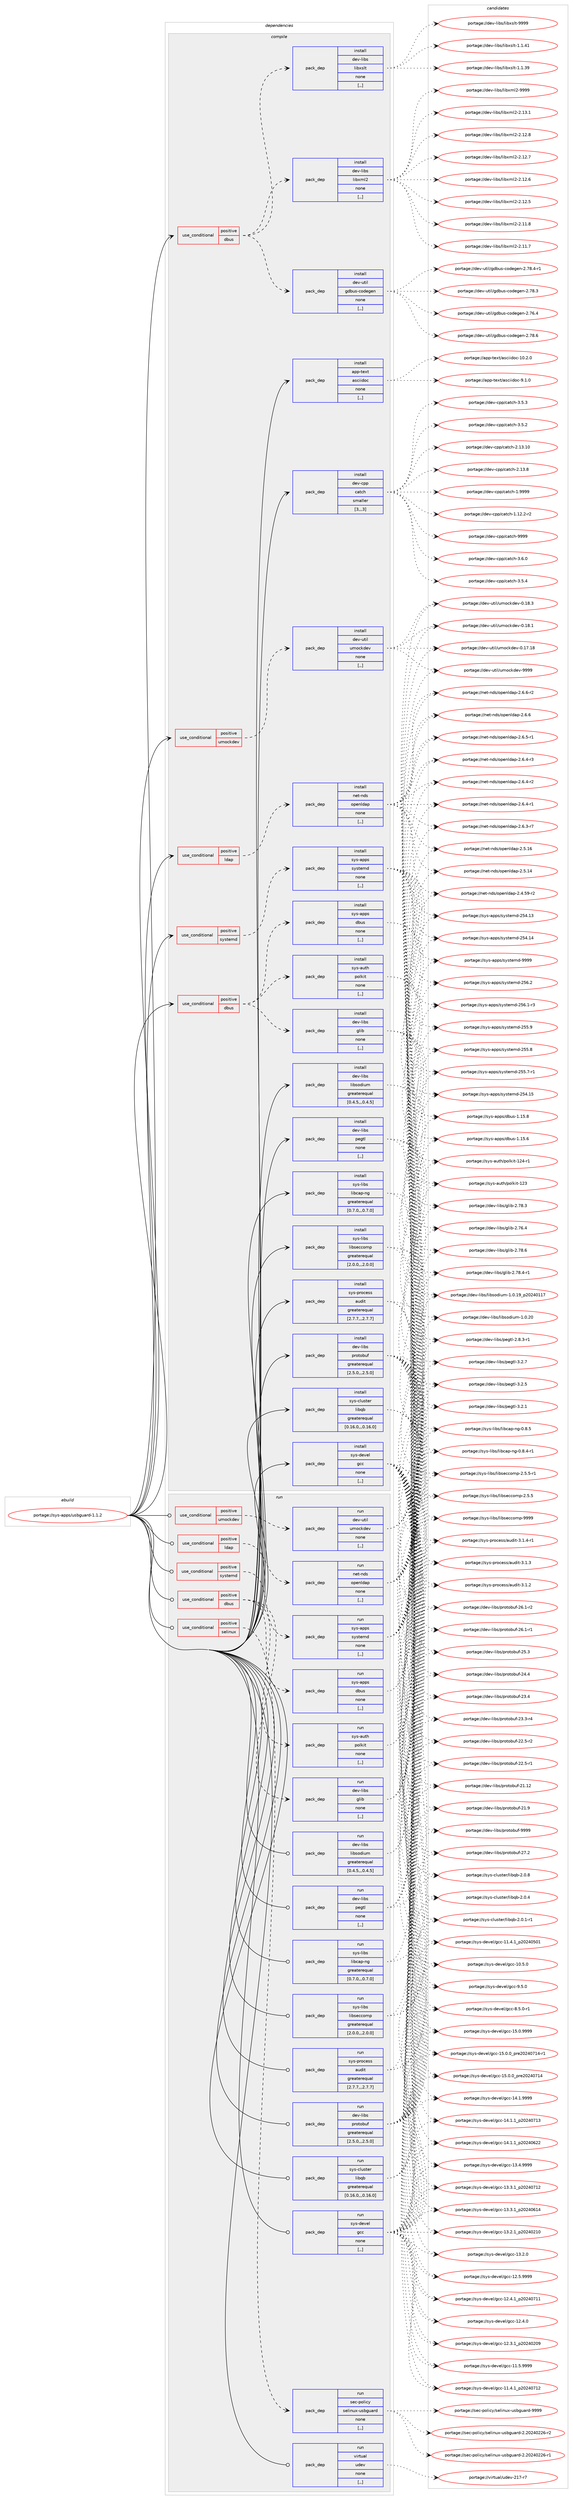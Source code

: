 digraph prolog {

# *************
# Graph options
# *************

newrank=true;
concentrate=true;
compound=true;
graph [rankdir=LR,fontname=Helvetica,fontsize=10,ranksep=1.5];#, ranksep=2.5, nodesep=0.2];
edge  [arrowhead=vee];
node  [fontname=Helvetica,fontsize=10];

# **********
# The ebuild
# **********

subgraph cluster_leftcol {
color=gray;
label=<<i>ebuild</i>>;
id [label="portage://sys-apps/usbguard-1.1.2", color=red, width=4, href="../sys-apps/usbguard-1.1.2.svg"];
}

# ****************
# The dependencies
# ****************

subgraph cluster_midcol {
color=gray;
label=<<i>dependencies</i>>;
subgraph cluster_compile {
fillcolor="#eeeeee";
style=filled;
label=<<i>compile</i>>;
subgraph cond112271 {
dependency423664 [label=<<TABLE BORDER="0" CELLBORDER="1" CELLSPACING="0" CELLPADDING="4"><TR><TD ROWSPAN="3" CELLPADDING="10">use_conditional</TD></TR><TR><TD>positive</TD></TR><TR><TD>dbus</TD></TR></TABLE>>, shape=none, color=red];
subgraph pack308448 {
dependency423665 [label=<<TABLE BORDER="0" CELLBORDER="1" CELLSPACING="0" CELLPADDING="4" WIDTH="220"><TR><TD ROWSPAN="6" CELLPADDING="30">pack_dep</TD></TR><TR><TD WIDTH="110">install</TD></TR><TR><TD>dev-libs</TD></TR><TR><TD>glib</TD></TR><TR><TD>none</TD></TR><TR><TD>[,,]</TD></TR></TABLE>>, shape=none, color=blue];
}
dependency423664:e -> dependency423665:w [weight=20,style="dashed",arrowhead="vee"];
subgraph pack308449 {
dependency423666 [label=<<TABLE BORDER="0" CELLBORDER="1" CELLSPACING="0" CELLPADDING="4" WIDTH="220"><TR><TD ROWSPAN="6" CELLPADDING="30">pack_dep</TD></TR><TR><TD WIDTH="110">install</TD></TR><TR><TD>sys-apps</TD></TR><TR><TD>dbus</TD></TR><TR><TD>none</TD></TR><TR><TD>[,,]</TD></TR></TABLE>>, shape=none, color=blue];
}
dependency423664:e -> dependency423666:w [weight=20,style="dashed",arrowhead="vee"];
subgraph pack308450 {
dependency423667 [label=<<TABLE BORDER="0" CELLBORDER="1" CELLSPACING="0" CELLPADDING="4" WIDTH="220"><TR><TD ROWSPAN="6" CELLPADDING="30">pack_dep</TD></TR><TR><TD WIDTH="110">install</TD></TR><TR><TD>sys-auth</TD></TR><TR><TD>polkit</TD></TR><TR><TD>none</TD></TR><TR><TD>[,,]</TD></TR></TABLE>>, shape=none, color=blue];
}
dependency423664:e -> dependency423667:w [weight=20,style="dashed",arrowhead="vee"];
}
id:e -> dependency423664:w [weight=20,style="solid",arrowhead="vee"];
subgraph cond112272 {
dependency423668 [label=<<TABLE BORDER="0" CELLBORDER="1" CELLSPACING="0" CELLPADDING="4"><TR><TD ROWSPAN="3" CELLPADDING="10">use_conditional</TD></TR><TR><TD>positive</TD></TR><TR><TD>dbus</TD></TR></TABLE>>, shape=none, color=red];
subgraph pack308451 {
dependency423669 [label=<<TABLE BORDER="0" CELLBORDER="1" CELLSPACING="0" CELLPADDING="4" WIDTH="220"><TR><TD ROWSPAN="6" CELLPADDING="30">pack_dep</TD></TR><TR><TD WIDTH="110">install</TD></TR><TR><TD>dev-libs</TD></TR><TR><TD>libxml2</TD></TR><TR><TD>none</TD></TR><TR><TD>[,,]</TD></TR></TABLE>>, shape=none, color=blue];
}
dependency423668:e -> dependency423669:w [weight=20,style="dashed",arrowhead="vee"];
subgraph pack308452 {
dependency423670 [label=<<TABLE BORDER="0" CELLBORDER="1" CELLSPACING="0" CELLPADDING="4" WIDTH="220"><TR><TD ROWSPAN="6" CELLPADDING="30">pack_dep</TD></TR><TR><TD WIDTH="110">install</TD></TR><TR><TD>dev-libs</TD></TR><TR><TD>libxslt</TD></TR><TR><TD>none</TD></TR><TR><TD>[,,]</TD></TR></TABLE>>, shape=none, color=blue];
}
dependency423668:e -> dependency423670:w [weight=20,style="dashed",arrowhead="vee"];
subgraph pack308453 {
dependency423671 [label=<<TABLE BORDER="0" CELLBORDER="1" CELLSPACING="0" CELLPADDING="4" WIDTH="220"><TR><TD ROWSPAN="6" CELLPADDING="30">pack_dep</TD></TR><TR><TD WIDTH="110">install</TD></TR><TR><TD>dev-util</TD></TR><TR><TD>gdbus-codegen</TD></TR><TR><TD>none</TD></TR><TR><TD>[,,]</TD></TR></TABLE>>, shape=none, color=blue];
}
dependency423668:e -> dependency423671:w [weight=20,style="dashed",arrowhead="vee"];
}
id:e -> dependency423668:w [weight=20,style="solid",arrowhead="vee"];
subgraph cond112273 {
dependency423672 [label=<<TABLE BORDER="0" CELLBORDER="1" CELLSPACING="0" CELLPADDING="4"><TR><TD ROWSPAN="3" CELLPADDING="10">use_conditional</TD></TR><TR><TD>positive</TD></TR><TR><TD>ldap</TD></TR></TABLE>>, shape=none, color=red];
subgraph pack308454 {
dependency423673 [label=<<TABLE BORDER="0" CELLBORDER="1" CELLSPACING="0" CELLPADDING="4" WIDTH="220"><TR><TD ROWSPAN="6" CELLPADDING="30">pack_dep</TD></TR><TR><TD WIDTH="110">install</TD></TR><TR><TD>net-nds</TD></TR><TR><TD>openldap</TD></TR><TR><TD>none</TD></TR><TR><TD>[,,]</TD></TR></TABLE>>, shape=none, color=blue];
}
dependency423672:e -> dependency423673:w [weight=20,style="dashed",arrowhead="vee"];
}
id:e -> dependency423672:w [weight=20,style="solid",arrowhead="vee"];
subgraph cond112274 {
dependency423674 [label=<<TABLE BORDER="0" CELLBORDER="1" CELLSPACING="0" CELLPADDING="4"><TR><TD ROWSPAN="3" CELLPADDING="10">use_conditional</TD></TR><TR><TD>positive</TD></TR><TR><TD>systemd</TD></TR></TABLE>>, shape=none, color=red];
subgraph pack308455 {
dependency423675 [label=<<TABLE BORDER="0" CELLBORDER="1" CELLSPACING="0" CELLPADDING="4" WIDTH="220"><TR><TD ROWSPAN="6" CELLPADDING="30">pack_dep</TD></TR><TR><TD WIDTH="110">install</TD></TR><TR><TD>sys-apps</TD></TR><TR><TD>systemd</TD></TR><TR><TD>none</TD></TR><TR><TD>[,,]</TD></TR></TABLE>>, shape=none, color=blue];
}
dependency423674:e -> dependency423675:w [weight=20,style="dashed",arrowhead="vee"];
}
id:e -> dependency423674:w [weight=20,style="solid",arrowhead="vee"];
subgraph cond112275 {
dependency423676 [label=<<TABLE BORDER="0" CELLBORDER="1" CELLSPACING="0" CELLPADDING="4"><TR><TD ROWSPAN="3" CELLPADDING="10">use_conditional</TD></TR><TR><TD>positive</TD></TR><TR><TD>umockdev</TD></TR></TABLE>>, shape=none, color=red];
subgraph pack308456 {
dependency423677 [label=<<TABLE BORDER="0" CELLBORDER="1" CELLSPACING="0" CELLPADDING="4" WIDTH="220"><TR><TD ROWSPAN="6" CELLPADDING="30">pack_dep</TD></TR><TR><TD WIDTH="110">install</TD></TR><TR><TD>dev-util</TD></TR><TR><TD>umockdev</TD></TR><TR><TD>none</TD></TR><TR><TD>[,,]</TD></TR></TABLE>>, shape=none, color=blue];
}
dependency423676:e -> dependency423677:w [weight=20,style="dashed",arrowhead="vee"];
}
id:e -> dependency423676:w [weight=20,style="solid",arrowhead="vee"];
subgraph pack308457 {
dependency423678 [label=<<TABLE BORDER="0" CELLBORDER="1" CELLSPACING="0" CELLPADDING="4" WIDTH="220"><TR><TD ROWSPAN="6" CELLPADDING="30">pack_dep</TD></TR><TR><TD WIDTH="110">install</TD></TR><TR><TD>app-text</TD></TR><TR><TD>asciidoc</TD></TR><TR><TD>none</TD></TR><TR><TD>[,,]</TD></TR></TABLE>>, shape=none, color=blue];
}
id:e -> dependency423678:w [weight=20,style="solid",arrowhead="vee"];
subgraph pack308458 {
dependency423679 [label=<<TABLE BORDER="0" CELLBORDER="1" CELLSPACING="0" CELLPADDING="4" WIDTH="220"><TR><TD ROWSPAN="6" CELLPADDING="30">pack_dep</TD></TR><TR><TD WIDTH="110">install</TD></TR><TR><TD>dev-cpp</TD></TR><TR><TD>catch</TD></TR><TR><TD>smaller</TD></TR><TR><TD>[3,,,3]</TD></TR></TABLE>>, shape=none, color=blue];
}
id:e -> dependency423679:w [weight=20,style="solid",arrowhead="vee"];
subgraph pack308459 {
dependency423680 [label=<<TABLE BORDER="0" CELLBORDER="1" CELLSPACING="0" CELLPADDING="4" WIDTH="220"><TR><TD ROWSPAN="6" CELLPADDING="30">pack_dep</TD></TR><TR><TD WIDTH="110">install</TD></TR><TR><TD>dev-libs</TD></TR><TR><TD>libsodium</TD></TR><TR><TD>greaterequal</TD></TR><TR><TD>[0.4.5,,,0.4.5]</TD></TR></TABLE>>, shape=none, color=blue];
}
id:e -> dependency423680:w [weight=20,style="solid",arrowhead="vee"];
subgraph pack308460 {
dependency423681 [label=<<TABLE BORDER="0" CELLBORDER="1" CELLSPACING="0" CELLPADDING="4" WIDTH="220"><TR><TD ROWSPAN="6" CELLPADDING="30">pack_dep</TD></TR><TR><TD WIDTH="110">install</TD></TR><TR><TD>dev-libs</TD></TR><TR><TD>pegtl</TD></TR><TR><TD>none</TD></TR><TR><TD>[,,]</TD></TR></TABLE>>, shape=none, color=blue];
}
id:e -> dependency423681:w [weight=20,style="solid",arrowhead="vee"];
subgraph pack308461 {
dependency423682 [label=<<TABLE BORDER="0" CELLBORDER="1" CELLSPACING="0" CELLPADDING="4" WIDTH="220"><TR><TD ROWSPAN="6" CELLPADDING="30">pack_dep</TD></TR><TR><TD WIDTH="110">install</TD></TR><TR><TD>dev-libs</TD></TR><TR><TD>protobuf</TD></TR><TR><TD>greaterequal</TD></TR><TR><TD>[2.5.0,,,2.5.0]</TD></TR></TABLE>>, shape=none, color=blue];
}
id:e -> dependency423682:w [weight=20,style="solid",arrowhead="vee"];
subgraph pack308462 {
dependency423683 [label=<<TABLE BORDER="0" CELLBORDER="1" CELLSPACING="0" CELLPADDING="4" WIDTH="220"><TR><TD ROWSPAN="6" CELLPADDING="30">pack_dep</TD></TR><TR><TD WIDTH="110">install</TD></TR><TR><TD>sys-cluster</TD></TR><TR><TD>libqb</TD></TR><TR><TD>greaterequal</TD></TR><TR><TD>[0.16.0,,,0.16.0]</TD></TR></TABLE>>, shape=none, color=blue];
}
id:e -> dependency423683:w [weight=20,style="solid",arrowhead="vee"];
subgraph pack308463 {
dependency423684 [label=<<TABLE BORDER="0" CELLBORDER="1" CELLSPACING="0" CELLPADDING="4" WIDTH="220"><TR><TD ROWSPAN="6" CELLPADDING="30">pack_dep</TD></TR><TR><TD WIDTH="110">install</TD></TR><TR><TD>sys-devel</TD></TR><TR><TD>gcc</TD></TR><TR><TD>none</TD></TR><TR><TD>[,,]</TD></TR></TABLE>>, shape=none, color=blue];
}
id:e -> dependency423684:w [weight=20,style="solid",arrowhead="vee"];
subgraph pack308464 {
dependency423685 [label=<<TABLE BORDER="0" CELLBORDER="1" CELLSPACING="0" CELLPADDING="4" WIDTH="220"><TR><TD ROWSPAN="6" CELLPADDING="30">pack_dep</TD></TR><TR><TD WIDTH="110">install</TD></TR><TR><TD>sys-libs</TD></TR><TR><TD>libcap-ng</TD></TR><TR><TD>greaterequal</TD></TR><TR><TD>[0.7.0,,,0.7.0]</TD></TR></TABLE>>, shape=none, color=blue];
}
id:e -> dependency423685:w [weight=20,style="solid",arrowhead="vee"];
subgraph pack308465 {
dependency423686 [label=<<TABLE BORDER="0" CELLBORDER="1" CELLSPACING="0" CELLPADDING="4" WIDTH="220"><TR><TD ROWSPAN="6" CELLPADDING="30">pack_dep</TD></TR><TR><TD WIDTH="110">install</TD></TR><TR><TD>sys-libs</TD></TR><TR><TD>libseccomp</TD></TR><TR><TD>greaterequal</TD></TR><TR><TD>[2.0.0,,,2.0.0]</TD></TR></TABLE>>, shape=none, color=blue];
}
id:e -> dependency423686:w [weight=20,style="solid",arrowhead="vee"];
subgraph pack308466 {
dependency423687 [label=<<TABLE BORDER="0" CELLBORDER="1" CELLSPACING="0" CELLPADDING="4" WIDTH="220"><TR><TD ROWSPAN="6" CELLPADDING="30">pack_dep</TD></TR><TR><TD WIDTH="110">install</TD></TR><TR><TD>sys-process</TD></TR><TR><TD>audit</TD></TR><TR><TD>greaterequal</TD></TR><TR><TD>[2.7.7,,,2.7.7]</TD></TR></TABLE>>, shape=none, color=blue];
}
id:e -> dependency423687:w [weight=20,style="solid",arrowhead="vee"];
}
subgraph cluster_compileandrun {
fillcolor="#eeeeee";
style=filled;
label=<<i>compile and run</i>>;
}
subgraph cluster_run {
fillcolor="#eeeeee";
style=filled;
label=<<i>run</i>>;
subgraph cond112276 {
dependency423688 [label=<<TABLE BORDER="0" CELLBORDER="1" CELLSPACING="0" CELLPADDING="4"><TR><TD ROWSPAN="3" CELLPADDING="10">use_conditional</TD></TR><TR><TD>positive</TD></TR><TR><TD>dbus</TD></TR></TABLE>>, shape=none, color=red];
subgraph pack308467 {
dependency423689 [label=<<TABLE BORDER="0" CELLBORDER="1" CELLSPACING="0" CELLPADDING="4" WIDTH="220"><TR><TD ROWSPAN="6" CELLPADDING="30">pack_dep</TD></TR><TR><TD WIDTH="110">run</TD></TR><TR><TD>dev-libs</TD></TR><TR><TD>glib</TD></TR><TR><TD>none</TD></TR><TR><TD>[,,]</TD></TR></TABLE>>, shape=none, color=blue];
}
dependency423688:e -> dependency423689:w [weight=20,style="dashed",arrowhead="vee"];
subgraph pack308468 {
dependency423690 [label=<<TABLE BORDER="0" CELLBORDER="1" CELLSPACING="0" CELLPADDING="4" WIDTH="220"><TR><TD ROWSPAN="6" CELLPADDING="30">pack_dep</TD></TR><TR><TD WIDTH="110">run</TD></TR><TR><TD>sys-apps</TD></TR><TR><TD>dbus</TD></TR><TR><TD>none</TD></TR><TR><TD>[,,]</TD></TR></TABLE>>, shape=none, color=blue];
}
dependency423688:e -> dependency423690:w [weight=20,style="dashed",arrowhead="vee"];
subgraph pack308469 {
dependency423691 [label=<<TABLE BORDER="0" CELLBORDER="1" CELLSPACING="0" CELLPADDING="4" WIDTH="220"><TR><TD ROWSPAN="6" CELLPADDING="30">pack_dep</TD></TR><TR><TD WIDTH="110">run</TD></TR><TR><TD>sys-auth</TD></TR><TR><TD>polkit</TD></TR><TR><TD>none</TD></TR><TR><TD>[,,]</TD></TR></TABLE>>, shape=none, color=blue];
}
dependency423688:e -> dependency423691:w [weight=20,style="dashed",arrowhead="vee"];
}
id:e -> dependency423688:w [weight=20,style="solid",arrowhead="odot"];
subgraph cond112277 {
dependency423692 [label=<<TABLE BORDER="0" CELLBORDER="1" CELLSPACING="0" CELLPADDING="4"><TR><TD ROWSPAN="3" CELLPADDING="10">use_conditional</TD></TR><TR><TD>positive</TD></TR><TR><TD>ldap</TD></TR></TABLE>>, shape=none, color=red];
subgraph pack308470 {
dependency423693 [label=<<TABLE BORDER="0" CELLBORDER="1" CELLSPACING="0" CELLPADDING="4" WIDTH="220"><TR><TD ROWSPAN="6" CELLPADDING="30">pack_dep</TD></TR><TR><TD WIDTH="110">run</TD></TR><TR><TD>net-nds</TD></TR><TR><TD>openldap</TD></TR><TR><TD>none</TD></TR><TR><TD>[,,]</TD></TR></TABLE>>, shape=none, color=blue];
}
dependency423692:e -> dependency423693:w [weight=20,style="dashed",arrowhead="vee"];
}
id:e -> dependency423692:w [weight=20,style="solid",arrowhead="odot"];
subgraph cond112278 {
dependency423694 [label=<<TABLE BORDER="0" CELLBORDER="1" CELLSPACING="0" CELLPADDING="4"><TR><TD ROWSPAN="3" CELLPADDING="10">use_conditional</TD></TR><TR><TD>positive</TD></TR><TR><TD>selinux</TD></TR></TABLE>>, shape=none, color=red];
subgraph pack308471 {
dependency423695 [label=<<TABLE BORDER="0" CELLBORDER="1" CELLSPACING="0" CELLPADDING="4" WIDTH="220"><TR><TD ROWSPAN="6" CELLPADDING="30">pack_dep</TD></TR><TR><TD WIDTH="110">run</TD></TR><TR><TD>sec-policy</TD></TR><TR><TD>selinux-usbguard</TD></TR><TR><TD>none</TD></TR><TR><TD>[,,]</TD></TR></TABLE>>, shape=none, color=blue];
}
dependency423694:e -> dependency423695:w [weight=20,style="dashed",arrowhead="vee"];
}
id:e -> dependency423694:w [weight=20,style="solid",arrowhead="odot"];
subgraph cond112279 {
dependency423696 [label=<<TABLE BORDER="0" CELLBORDER="1" CELLSPACING="0" CELLPADDING="4"><TR><TD ROWSPAN="3" CELLPADDING="10">use_conditional</TD></TR><TR><TD>positive</TD></TR><TR><TD>systemd</TD></TR></TABLE>>, shape=none, color=red];
subgraph pack308472 {
dependency423697 [label=<<TABLE BORDER="0" CELLBORDER="1" CELLSPACING="0" CELLPADDING="4" WIDTH="220"><TR><TD ROWSPAN="6" CELLPADDING="30">pack_dep</TD></TR><TR><TD WIDTH="110">run</TD></TR><TR><TD>sys-apps</TD></TR><TR><TD>systemd</TD></TR><TR><TD>none</TD></TR><TR><TD>[,,]</TD></TR></TABLE>>, shape=none, color=blue];
}
dependency423696:e -> dependency423697:w [weight=20,style="dashed",arrowhead="vee"];
}
id:e -> dependency423696:w [weight=20,style="solid",arrowhead="odot"];
subgraph cond112280 {
dependency423698 [label=<<TABLE BORDER="0" CELLBORDER="1" CELLSPACING="0" CELLPADDING="4"><TR><TD ROWSPAN="3" CELLPADDING="10">use_conditional</TD></TR><TR><TD>positive</TD></TR><TR><TD>umockdev</TD></TR></TABLE>>, shape=none, color=red];
subgraph pack308473 {
dependency423699 [label=<<TABLE BORDER="0" CELLBORDER="1" CELLSPACING="0" CELLPADDING="4" WIDTH="220"><TR><TD ROWSPAN="6" CELLPADDING="30">pack_dep</TD></TR><TR><TD WIDTH="110">run</TD></TR><TR><TD>dev-util</TD></TR><TR><TD>umockdev</TD></TR><TR><TD>none</TD></TR><TR><TD>[,,]</TD></TR></TABLE>>, shape=none, color=blue];
}
dependency423698:e -> dependency423699:w [weight=20,style="dashed",arrowhead="vee"];
}
id:e -> dependency423698:w [weight=20,style="solid",arrowhead="odot"];
subgraph pack308474 {
dependency423700 [label=<<TABLE BORDER="0" CELLBORDER="1" CELLSPACING="0" CELLPADDING="4" WIDTH="220"><TR><TD ROWSPAN="6" CELLPADDING="30">pack_dep</TD></TR><TR><TD WIDTH="110">run</TD></TR><TR><TD>dev-libs</TD></TR><TR><TD>libsodium</TD></TR><TR><TD>greaterequal</TD></TR><TR><TD>[0.4.5,,,0.4.5]</TD></TR></TABLE>>, shape=none, color=blue];
}
id:e -> dependency423700:w [weight=20,style="solid",arrowhead="odot"];
subgraph pack308475 {
dependency423701 [label=<<TABLE BORDER="0" CELLBORDER="1" CELLSPACING="0" CELLPADDING="4" WIDTH="220"><TR><TD ROWSPAN="6" CELLPADDING="30">pack_dep</TD></TR><TR><TD WIDTH="110">run</TD></TR><TR><TD>dev-libs</TD></TR><TR><TD>pegtl</TD></TR><TR><TD>none</TD></TR><TR><TD>[,,]</TD></TR></TABLE>>, shape=none, color=blue];
}
id:e -> dependency423701:w [weight=20,style="solid",arrowhead="odot"];
subgraph pack308476 {
dependency423702 [label=<<TABLE BORDER="0" CELLBORDER="1" CELLSPACING="0" CELLPADDING="4" WIDTH="220"><TR><TD ROWSPAN="6" CELLPADDING="30">pack_dep</TD></TR><TR><TD WIDTH="110">run</TD></TR><TR><TD>dev-libs</TD></TR><TR><TD>protobuf</TD></TR><TR><TD>greaterequal</TD></TR><TR><TD>[2.5.0,,,2.5.0]</TD></TR></TABLE>>, shape=none, color=blue];
}
id:e -> dependency423702:w [weight=20,style="solid",arrowhead="odot"];
subgraph pack308477 {
dependency423703 [label=<<TABLE BORDER="0" CELLBORDER="1" CELLSPACING="0" CELLPADDING="4" WIDTH="220"><TR><TD ROWSPAN="6" CELLPADDING="30">pack_dep</TD></TR><TR><TD WIDTH="110">run</TD></TR><TR><TD>sys-cluster</TD></TR><TR><TD>libqb</TD></TR><TR><TD>greaterequal</TD></TR><TR><TD>[0.16.0,,,0.16.0]</TD></TR></TABLE>>, shape=none, color=blue];
}
id:e -> dependency423703:w [weight=20,style="solid",arrowhead="odot"];
subgraph pack308478 {
dependency423704 [label=<<TABLE BORDER="0" CELLBORDER="1" CELLSPACING="0" CELLPADDING="4" WIDTH="220"><TR><TD ROWSPAN="6" CELLPADDING="30">pack_dep</TD></TR><TR><TD WIDTH="110">run</TD></TR><TR><TD>sys-devel</TD></TR><TR><TD>gcc</TD></TR><TR><TD>none</TD></TR><TR><TD>[,,]</TD></TR></TABLE>>, shape=none, color=blue];
}
id:e -> dependency423704:w [weight=20,style="solid",arrowhead="odot"];
subgraph pack308479 {
dependency423705 [label=<<TABLE BORDER="0" CELLBORDER="1" CELLSPACING="0" CELLPADDING="4" WIDTH="220"><TR><TD ROWSPAN="6" CELLPADDING="30">pack_dep</TD></TR><TR><TD WIDTH="110">run</TD></TR><TR><TD>sys-libs</TD></TR><TR><TD>libcap-ng</TD></TR><TR><TD>greaterequal</TD></TR><TR><TD>[0.7.0,,,0.7.0]</TD></TR></TABLE>>, shape=none, color=blue];
}
id:e -> dependency423705:w [weight=20,style="solid",arrowhead="odot"];
subgraph pack308480 {
dependency423706 [label=<<TABLE BORDER="0" CELLBORDER="1" CELLSPACING="0" CELLPADDING="4" WIDTH="220"><TR><TD ROWSPAN="6" CELLPADDING="30">pack_dep</TD></TR><TR><TD WIDTH="110">run</TD></TR><TR><TD>sys-libs</TD></TR><TR><TD>libseccomp</TD></TR><TR><TD>greaterequal</TD></TR><TR><TD>[2.0.0,,,2.0.0]</TD></TR></TABLE>>, shape=none, color=blue];
}
id:e -> dependency423706:w [weight=20,style="solid",arrowhead="odot"];
subgraph pack308481 {
dependency423707 [label=<<TABLE BORDER="0" CELLBORDER="1" CELLSPACING="0" CELLPADDING="4" WIDTH="220"><TR><TD ROWSPAN="6" CELLPADDING="30">pack_dep</TD></TR><TR><TD WIDTH="110">run</TD></TR><TR><TD>sys-process</TD></TR><TR><TD>audit</TD></TR><TR><TD>greaterequal</TD></TR><TR><TD>[2.7.7,,,2.7.7]</TD></TR></TABLE>>, shape=none, color=blue];
}
id:e -> dependency423707:w [weight=20,style="solid",arrowhead="odot"];
subgraph pack308482 {
dependency423708 [label=<<TABLE BORDER="0" CELLBORDER="1" CELLSPACING="0" CELLPADDING="4" WIDTH="220"><TR><TD ROWSPAN="6" CELLPADDING="30">pack_dep</TD></TR><TR><TD WIDTH="110">run</TD></TR><TR><TD>virtual</TD></TR><TR><TD>udev</TD></TR><TR><TD>none</TD></TR><TR><TD>[,,]</TD></TR></TABLE>>, shape=none, color=blue];
}
id:e -> dependency423708:w [weight=20,style="solid",arrowhead="odot"];
}
}

# **************
# The candidates
# **************

subgraph cluster_choices {
rank=same;
color=gray;
label=<<i>candidates</i>>;

subgraph choice308448 {
color=black;
nodesep=1;
choice1001011184510810598115471031081059845504655564654 [label="portage://dev-libs/glib-2.78.6", color=red, width=4,href="../dev-libs/glib-2.78.6.svg"];
choice10010111845108105981154710310810598455046555646524511449 [label="portage://dev-libs/glib-2.78.4-r1", color=red, width=4,href="../dev-libs/glib-2.78.4-r1.svg"];
choice1001011184510810598115471031081059845504655564651 [label="portage://dev-libs/glib-2.78.3", color=red, width=4,href="../dev-libs/glib-2.78.3.svg"];
choice1001011184510810598115471031081059845504655544652 [label="portage://dev-libs/glib-2.76.4", color=red, width=4,href="../dev-libs/glib-2.76.4.svg"];
dependency423665:e -> choice1001011184510810598115471031081059845504655564654:w [style=dotted,weight="100"];
dependency423665:e -> choice10010111845108105981154710310810598455046555646524511449:w [style=dotted,weight="100"];
dependency423665:e -> choice1001011184510810598115471031081059845504655564651:w [style=dotted,weight="100"];
dependency423665:e -> choice1001011184510810598115471031081059845504655544652:w [style=dotted,weight="100"];
}
subgraph choice308449 {
color=black;
nodesep=1;
choice1151211154597112112115471009811711545494649534656 [label="portage://sys-apps/dbus-1.15.8", color=red, width=4,href="../sys-apps/dbus-1.15.8.svg"];
choice1151211154597112112115471009811711545494649534654 [label="portage://sys-apps/dbus-1.15.6", color=red, width=4,href="../sys-apps/dbus-1.15.6.svg"];
dependency423666:e -> choice1151211154597112112115471009811711545494649534656:w [style=dotted,weight="100"];
dependency423666:e -> choice1151211154597112112115471009811711545494649534654:w [style=dotted,weight="100"];
}
subgraph choice308450 {
color=black;
nodesep=1;
choice115121115459711711610447112111108107105116454950524511449 [label="portage://sys-auth/polkit-124-r1", color=red, width=4,href="../sys-auth/polkit-124-r1.svg"];
choice11512111545971171161044711211110810710511645495051 [label="portage://sys-auth/polkit-123", color=red, width=4,href="../sys-auth/polkit-123.svg"];
dependency423667:e -> choice115121115459711711610447112111108107105116454950524511449:w [style=dotted,weight="100"];
dependency423667:e -> choice11512111545971171161044711211110810710511645495051:w [style=dotted,weight="100"];
}
subgraph choice308451 {
color=black;
nodesep=1;
choice10010111845108105981154710810598120109108504557575757 [label="portage://dev-libs/libxml2-9999", color=red, width=4,href="../dev-libs/libxml2-9999.svg"];
choice100101118451081059811547108105981201091085045504649514649 [label="portage://dev-libs/libxml2-2.13.1", color=red, width=4,href="../dev-libs/libxml2-2.13.1.svg"];
choice100101118451081059811547108105981201091085045504649504656 [label="portage://dev-libs/libxml2-2.12.8", color=red, width=4,href="../dev-libs/libxml2-2.12.8.svg"];
choice100101118451081059811547108105981201091085045504649504655 [label="portage://dev-libs/libxml2-2.12.7", color=red, width=4,href="../dev-libs/libxml2-2.12.7.svg"];
choice100101118451081059811547108105981201091085045504649504654 [label="portage://dev-libs/libxml2-2.12.6", color=red, width=4,href="../dev-libs/libxml2-2.12.6.svg"];
choice100101118451081059811547108105981201091085045504649504653 [label="portage://dev-libs/libxml2-2.12.5", color=red, width=4,href="../dev-libs/libxml2-2.12.5.svg"];
choice100101118451081059811547108105981201091085045504649494656 [label="portage://dev-libs/libxml2-2.11.8", color=red, width=4,href="../dev-libs/libxml2-2.11.8.svg"];
choice100101118451081059811547108105981201091085045504649494655 [label="portage://dev-libs/libxml2-2.11.7", color=red, width=4,href="../dev-libs/libxml2-2.11.7.svg"];
dependency423669:e -> choice10010111845108105981154710810598120109108504557575757:w [style=dotted,weight="100"];
dependency423669:e -> choice100101118451081059811547108105981201091085045504649514649:w [style=dotted,weight="100"];
dependency423669:e -> choice100101118451081059811547108105981201091085045504649504656:w [style=dotted,weight="100"];
dependency423669:e -> choice100101118451081059811547108105981201091085045504649504655:w [style=dotted,weight="100"];
dependency423669:e -> choice100101118451081059811547108105981201091085045504649504654:w [style=dotted,weight="100"];
dependency423669:e -> choice100101118451081059811547108105981201091085045504649504653:w [style=dotted,weight="100"];
dependency423669:e -> choice100101118451081059811547108105981201091085045504649494656:w [style=dotted,weight="100"];
dependency423669:e -> choice100101118451081059811547108105981201091085045504649494655:w [style=dotted,weight="100"];
}
subgraph choice308452 {
color=black;
nodesep=1;
choice100101118451081059811547108105981201151081164557575757 [label="portage://dev-libs/libxslt-9999", color=red, width=4,href="../dev-libs/libxslt-9999.svg"];
choice1001011184510810598115471081059812011510811645494649465249 [label="portage://dev-libs/libxslt-1.1.41", color=red, width=4,href="../dev-libs/libxslt-1.1.41.svg"];
choice1001011184510810598115471081059812011510811645494649465157 [label="portage://dev-libs/libxslt-1.1.39", color=red, width=4,href="../dev-libs/libxslt-1.1.39.svg"];
dependency423670:e -> choice100101118451081059811547108105981201151081164557575757:w [style=dotted,weight="100"];
dependency423670:e -> choice1001011184510810598115471081059812011510811645494649465249:w [style=dotted,weight="100"];
dependency423670:e -> choice1001011184510810598115471081059812011510811645494649465157:w [style=dotted,weight="100"];
}
subgraph choice308453 {
color=black;
nodesep=1;
choice100101118451171161051084710310098117115459911110010110310111045504655564654 [label="portage://dev-util/gdbus-codegen-2.78.6", color=red, width=4,href="../dev-util/gdbus-codegen-2.78.6.svg"];
choice1001011184511711610510847103100981171154599111100101103101110455046555646524511449 [label="portage://dev-util/gdbus-codegen-2.78.4-r1", color=red, width=4,href="../dev-util/gdbus-codegen-2.78.4-r1.svg"];
choice100101118451171161051084710310098117115459911110010110310111045504655564651 [label="portage://dev-util/gdbus-codegen-2.78.3", color=red, width=4,href="../dev-util/gdbus-codegen-2.78.3.svg"];
choice100101118451171161051084710310098117115459911110010110310111045504655544652 [label="portage://dev-util/gdbus-codegen-2.76.4", color=red, width=4,href="../dev-util/gdbus-codegen-2.76.4.svg"];
dependency423671:e -> choice100101118451171161051084710310098117115459911110010110310111045504655564654:w [style=dotted,weight="100"];
dependency423671:e -> choice1001011184511711610510847103100981171154599111100101103101110455046555646524511449:w [style=dotted,weight="100"];
dependency423671:e -> choice100101118451171161051084710310098117115459911110010110310111045504655564651:w [style=dotted,weight="100"];
dependency423671:e -> choice100101118451171161051084710310098117115459911110010110310111045504655544652:w [style=dotted,weight="100"];
}
subgraph choice308454 {
color=black;
nodesep=1;
choice1101011164511010011547111112101110108100971124550465446544511450 [label="portage://net-nds/openldap-2.6.6-r2", color=red, width=4,href="../net-nds/openldap-2.6.6-r2.svg"];
choice110101116451101001154711111210111010810097112455046544654 [label="portage://net-nds/openldap-2.6.6", color=red, width=4,href="../net-nds/openldap-2.6.6.svg"];
choice1101011164511010011547111112101110108100971124550465446534511449 [label="portage://net-nds/openldap-2.6.5-r1", color=red, width=4,href="../net-nds/openldap-2.6.5-r1.svg"];
choice1101011164511010011547111112101110108100971124550465446524511451 [label="portage://net-nds/openldap-2.6.4-r3", color=red, width=4,href="../net-nds/openldap-2.6.4-r3.svg"];
choice1101011164511010011547111112101110108100971124550465446524511450 [label="portage://net-nds/openldap-2.6.4-r2", color=red, width=4,href="../net-nds/openldap-2.6.4-r2.svg"];
choice1101011164511010011547111112101110108100971124550465446524511449 [label="portage://net-nds/openldap-2.6.4-r1", color=red, width=4,href="../net-nds/openldap-2.6.4-r1.svg"];
choice1101011164511010011547111112101110108100971124550465446514511455 [label="portage://net-nds/openldap-2.6.3-r7", color=red, width=4,href="../net-nds/openldap-2.6.3-r7.svg"];
choice11010111645110100115471111121011101081009711245504653464954 [label="portage://net-nds/openldap-2.5.16", color=red, width=4,href="../net-nds/openldap-2.5.16.svg"];
choice11010111645110100115471111121011101081009711245504653464952 [label="portage://net-nds/openldap-2.5.14", color=red, width=4,href="../net-nds/openldap-2.5.14.svg"];
choice110101116451101001154711111210111010810097112455046524653574511450 [label="portage://net-nds/openldap-2.4.59-r2", color=red, width=4,href="../net-nds/openldap-2.4.59-r2.svg"];
dependency423673:e -> choice1101011164511010011547111112101110108100971124550465446544511450:w [style=dotted,weight="100"];
dependency423673:e -> choice110101116451101001154711111210111010810097112455046544654:w [style=dotted,weight="100"];
dependency423673:e -> choice1101011164511010011547111112101110108100971124550465446534511449:w [style=dotted,weight="100"];
dependency423673:e -> choice1101011164511010011547111112101110108100971124550465446524511451:w [style=dotted,weight="100"];
dependency423673:e -> choice1101011164511010011547111112101110108100971124550465446524511450:w [style=dotted,weight="100"];
dependency423673:e -> choice1101011164511010011547111112101110108100971124550465446524511449:w [style=dotted,weight="100"];
dependency423673:e -> choice1101011164511010011547111112101110108100971124550465446514511455:w [style=dotted,weight="100"];
dependency423673:e -> choice11010111645110100115471111121011101081009711245504653464954:w [style=dotted,weight="100"];
dependency423673:e -> choice11010111645110100115471111121011101081009711245504653464952:w [style=dotted,weight="100"];
dependency423673:e -> choice110101116451101001154711111210111010810097112455046524653574511450:w [style=dotted,weight="100"];
}
subgraph choice308455 {
color=black;
nodesep=1;
choice1151211154597112112115471151211151161011091004557575757 [label="portage://sys-apps/systemd-9999", color=red, width=4,href="../sys-apps/systemd-9999.svg"];
choice115121115459711211211547115121115116101109100455053544650 [label="portage://sys-apps/systemd-256.2", color=red, width=4,href="../sys-apps/systemd-256.2.svg"];
choice1151211154597112112115471151211151161011091004550535446494511451 [label="portage://sys-apps/systemd-256.1-r3", color=red, width=4,href="../sys-apps/systemd-256.1-r3.svg"];
choice115121115459711211211547115121115116101109100455053534657 [label="portage://sys-apps/systemd-255.9", color=red, width=4,href="../sys-apps/systemd-255.9.svg"];
choice115121115459711211211547115121115116101109100455053534656 [label="portage://sys-apps/systemd-255.8", color=red, width=4,href="../sys-apps/systemd-255.8.svg"];
choice1151211154597112112115471151211151161011091004550535346554511449 [label="portage://sys-apps/systemd-255.7-r1", color=red, width=4,href="../sys-apps/systemd-255.7-r1.svg"];
choice11512111545971121121154711512111511610110910045505352464953 [label="portage://sys-apps/systemd-254.15", color=red, width=4,href="../sys-apps/systemd-254.15.svg"];
choice11512111545971121121154711512111511610110910045505352464952 [label="portage://sys-apps/systemd-254.14", color=red, width=4,href="../sys-apps/systemd-254.14.svg"];
choice11512111545971121121154711512111511610110910045505352464951 [label="portage://sys-apps/systemd-254.13", color=red, width=4,href="../sys-apps/systemd-254.13.svg"];
dependency423675:e -> choice1151211154597112112115471151211151161011091004557575757:w [style=dotted,weight="100"];
dependency423675:e -> choice115121115459711211211547115121115116101109100455053544650:w [style=dotted,weight="100"];
dependency423675:e -> choice1151211154597112112115471151211151161011091004550535446494511451:w [style=dotted,weight="100"];
dependency423675:e -> choice115121115459711211211547115121115116101109100455053534657:w [style=dotted,weight="100"];
dependency423675:e -> choice115121115459711211211547115121115116101109100455053534656:w [style=dotted,weight="100"];
dependency423675:e -> choice1151211154597112112115471151211151161011091004550535346554511449:w [style=dotted,weight="100"];
dependency423675:e -> choice11512111545971121121154711512111511610110910045505352464953:w [style=dotted,weight="100"];
dependency423675:e -> choice11512111545971121121154711512111511610110910045505352464952:w [style=dotted,weight="100"];
dependency423675:e -> choice11512111545971121121154711512111511610110910045505352464951:w [style=dotted,weight="100"];
}
subgraph choice308456 {
color=black;
nodesep=1;
choice1001011184511711610510847117109111991071001011184557575757 [label="portage://dev-util/umockdev-9999", color=red, width=4,href="../dev-util/umockdev-9999.svg"];
choice10010111845117116105108471171091119910710010111845484649564651 [label="portage://dev-util/umockdev-0.18.3", color=red, width=4,href="../dev-util/umockdev-0.18.3.svg"];
choice10010111845117116105108471171091119910710010111845484649564649 [label="portage://dev-util/umockdev-0.18.1", color=red, width=4,href="../dev-util/umockdev-0.18.1.svg"];
choice1001011184511711610510847117109111991071001011184548464955464956 [label="portage://dev-util/umockdev-0.17.18", color=red, width=4,href="../dev-util/umockdev-0.17.18.svg"];
dependency423677:e -> choice1001011184511711610510847117109111991071001011184557575757:w [style=dotted,weight="100"];
dependency423677:e -> choice10010111845117116105108471171091119910710010111845484649564651:w [style=dotted,weight="100"];
dependency423677:e -> choice10010111845117116105108471171091119910710010111845484649564649:w [style=dotted,weight="100"];
dependency423677:e -> choice1001011184511711610510847117109111991071001011184548464955464956:w [style=dotted,weight="100"];
}
subgraph choice308457 {
color=black;
nodesep=1;
choice97112112451161011201164797115991051051001119945494846504648 [label="portage://app-text/asciidoc-10.2.0", color=red, width=4,href="../app-text/asciidoc-10.2.0.svg"];
choice971121124511610112011647971159910510510011199455746494648 [label="portage://app-text/asciidoc-9.1.0", color=red, width=4,href="../app-text/asciidoc-9.1.0.svg"];
dependency423678:e -> choice97112112451161011201164797115991051051001119945494846504648:w [style=dotted,weight="100"];
dependency423678:e -> choice971121124511610112011647971159910510510011199455746494648:w [style=dotted,weight="100"];
}
subgraph choice308458 {
color=black;
nodesep=1;
choice1001011184599112112479997116991044557575757 [label="portage://dev-cpp/catch-9999", color=red, width=4,href="../dev-cpp/catch-9999.svg"];
choice100101118459911211247999711699104455146544648 [label="portage://dev-cpp/catch-3.6.0", color=red, width=4,href="../dev-cpp/catch-3.6.0.svg"];
choice100101118459911211247999711699104455146534652 [label="portage://dev-cpp/catch-3.5.4", color=red, width=4,href="../dev-cpp/catch-3.5.4.svg"];
choice100101118459911211247999711699104455146534651 [label="portage://dev-cpp/catch-3.5.3", color=red, width=4,href="../dev-cpp/catch-3.5.3.svg"];
choice100101118459911211247999711699104455146534650 [label="portage://dev-cpp/catch-3.5.2", color=red, width=4,href="../dev-cpp/catch-3.5.2.svg"];
choice1001011184599112112479997116991044550464951464948 [label="portage://dev-cpp/catch-2.13.10", color=red, width=4,href="../dev-cpp/catch-2.13.10.svg"];
choice10010111845991121124799971169910445504649514656 [label="portage://dev-cpp/catch-2.13.8", color=red, width=4,href="../dev-cpp/catch-2.13.8.svg"];
choice10010111845991121124799971169910445494657575757 [label="portage://dev-cpp/catch-1.9999", color=red, width=4,href="../dev-cpp/catch-1.9999.svg"];
choice100101118459911211247999711699104454946495046504511450 [label="portage://dev-cpp/catch-1.12.2-r2", color=red, width=4,href="../dev-cpp/catch-1.12.2-r2.svg"];
dependency423679:e -> choice1001011184599112112479997116991044557575757:w [style=dotted,weight="100"];
dependency423679:e -> choice100101118459911211247999711699104455146544648:w [style=dotted,weight="100"];
dependency423679:e -> choice100101118459911211247999711699104455146534652:w [style=dotted,weight="100"];
dependency423679:e -> choice100101118459911211247999711699104455146534651:w [style=dotted,weight="100"];
dependency423679:e -> choice100101118459911211247999711699104455146534650:w [style=dotted,weight="100"];
dependency423679:e -> choice1001011184599112112479997116991044550464951464948:w [style=dotted,weight="100"];
dependency423679:e -> choice10010111845991121124799971169910445504649514656:w [style=dotted,weight="100"];
dependency423679:e -> choice10010111845991121124799971169910445494657575757:w [style=dotted,weight="100"];
dependency423679:e -> choice100101118459911211247999711699104454946495046504511450:w [style=dotted,weight="100"];
}
subgraph choice308459 {
color=black;
nodesep=1;
choice1001011184510810598115471081059811511110010511710945494648465048 [label="portage://dev-libs/libsodium-1.0.20", color=red, width=4,href="../dev-libs/libsodium-1.0.20.svg"];
choice1001011184510810598115471081059811511110010511710945494648464957951125048505248494955 [label="portage://dev-libs/libsodium-1.0.19_p20240117", color=red, width=4,href="../dev-libs/libsodium-1.0.19_p20240117.svg"];
dependency423680:e -> choice1001011184510810598115471081059811511110010511710945494648465048:w [style=dotted,weight="100"];
dependency423680:e -> choice1001011184510810598115471081059811511110010511710945494648464957951125048505248494955:w [style=dotted,weight="100"];
}
subgraph choice308460 {
color=black;
nodesep=1;
choice100101118451081059811547112101103116108455146504655 [label="portage://dev-libs/pegtl-3.2.7", color=red, width=4,href="../dev-libs/pegtl-3.2.7.svg"];
choice100101118451081059811547112101103116108455146504653 [label="portage://dev-libs/pegtl-3.2.5", color=red, width=4,href="../dev-libs/pegtl-3.2.5.svg"];
choice100101118451081059811547112101103116108455146504649 [label="portage://dev-libs/pegtl-3.2.1", color=red, width=4,href="../dev-libs/pegtl-3.2.1.svg"];
choice1001011184510810598115471121011031161084550465646514511449 [label="portage://dev-libs/pegtl-2.8.3-r1", color=red, width=4,href="../dev-libs/pegtl-2.8.3-r1.svg"];
dependency423681:e -> choice100101118451081059811547112101103116108455146504655:w [style=dotted,weight="100"];
dependency423681:e -> choice100101118451081059811547112101103116108455146504653:w [style=dotted,weight="100"];
dependency423681:e -> choice100101118451081059811547112101103116108455146504649:w [style=dotted,weight="100"];
dependency423681:e -> choice1001011184510810598115471121011031161084550465646514511449:w [style=dotted,weight="100"];
}
subgraph choice308461 {
color=black;
nodesep=1;
choice100101118451081059811547112114111116111981171024557575757 [label="portage://dev-libs/protobuf-9999", color=red, width=4,href="../dev-libs/protobuf-9999.svg"];
choice100101118451081059811547112114111116111981171024550554650 [label="portage://dev-libs/protobuf-27.2", color=red, width=4,href="../dev-libs/protobuf-27.2.svg"];
choice1001011184510810598115471121141111161119811710245505446494511450 [label="portage://dev-libs/protobuf-26.1-r2", color=red, width=4,href="../dev-libs/protobuf-26.1-r2.svg"];
choice1001011184510810598115471121141111161119811710245505446494511449 [label="portage://dev-libs/protobuf-26.1-r1", color=red, width=4,href="../dev-libs/protobuf-26.1-r1.svg"];
choice100101118451081059811547112114111116111981171024550534651 [label="portage://dev-libs/protobuf-25.3", color=red, width=4,href="../dev-libs/protobuf-25.3.svg"];
choice100101118451081059811547112114111116111981171024550524652 [label="portage://dev-libs/protobuf-24.4", color=red, width=4,href="../dev-libs/protobuf-24.4.svg"];
choice100101118451081059811547112114111116111981171024550514652 [label="portage://dev-libs/protobuf-23.4", color=red, width=4,href="../dev-libs/protobuf-23.4.svg"];
choice1001011184510810598115471121141111161119811710245505146514511452 [label="portage://dev-libs/protobuf-23.3-r4", color=red, width=4,href="../dev-libs/protobuf-23.3-r4.svg"];
choice1001011184510810598115471121141111161119811710245505046534511450 [label="portage://dev-libs/protobuf-22.5-r2", color=red, width=4,href="../dev-libs/protobuf-22.5-r2.svg"];
choice1001011184510810598115471121141111161119811710245505046534511449 [label="portage://dev-libs/protobuf-22.5-r1", color=red, width=4,href="../dev-libs/protobuf-22.5-r1.svg"];
choice10010111845108105981154711211411111611198117102455049464950 [label="portage://dev-libs/protobuf-21.12", color=red, width=4,href="../dev-libs/protobuf-21.12.svg"];
choice100101118451081059811547112114111116111981171024550494657 [label="portage://dev-libs/protobuf-21.9", color=red, width=4,href="../dev-libs/protobuf-21.9.svg"];
dependency423682:e -> choice100101118451081059811547112114111116111981171024557575757:w [style=dotted,weight="100"];
dependency423682:e -> choice100101118451081059811547112114111116111981171024550554650:w [style=dotted,weight="100"];
dependency423682:e -> choice1001011184510810598115471121141111161119811710245505446494511450:w [style=dotted,weight="100"];
dependency423682:e -> choice1001011184510810598115471121141111161119811710245505446494511449:w [style=dotted,weight="100"];
dependency423682:e -> choice100101118451081059811547112114111116111981171024550534651:w [style=dotted,weight="100"];
dependency423682:e -> choice100101118451081059811547112114111116111981171024550524652:w [style=dotted,weight="100"];
dependency423682:e -> choice100101118451081059811547112114111116111981171024550514652:w [style=dotted,weight="100"];
dependency423682:e -> choice1001011184510810598115471121141111161119811710245505146514511452:w [style=dotted,weight="100"];
dependency423682:e -> choice1001011184510810598115471121141111161119811710245505046534511450:w [style=dotted,weight="100"];
dependency423682:e -> choice1001011184510810598115471121141111161119811710245505046534511449:w [style=dotted,weight="100"];
dependency423682:e -> choice10010111845108105981154711211411111611198117102455049464950:w [style=dotted,weight="100"];
dependency423682:e -> choice100101118451081059811547112114111116111981171024550494657:w [style=dotted,weight="100"];
}
subgraph choice308462 {
color=black;
nodesep=1;
choice1151211154599108117115116101114471081059811398455046484656 [label="portage://sys-cluster/libqb-2.0.8", color=red, width=4,href="../sys-cluster/libqb-2.0.8.svg"];
choice1151211154599108117115116101114471081059811398455046484652 [label="portage://sys-cluster/libqb-2.0.4", color=red, width=4,href="../sys-cluster/libqb-2.0.4.svg"];
choice11512111545991081171151161011144710810598113984550464846494511449 [label="portage://sys-cluster/libqb-2.0.1-r1", color=red, width=4,href="../sys-cluster/libqb-2.0.1-r1.svg"];
dependency423683:e -> choice1151211154599108117115116101114471081059811398455046484656:w [style=dotted,weight="100"];
dependency423683:e -> choice1151211154599108117115116101114471081059811398455046484652:w [style=dotted,weight="100"];
dependency423683:e -> choice11512111545991081171151161011144710810598113984550464846494511449:w [style=dotted,weight="100"];
}
subgraph choice308463 {
color=black;
nodesep=1;
choice1151211154510010111810110847103999945495346484657575757 [label="portage://sys-devel/gcc-15.0.9999", color=red, width=4,href="../sys-devel/gcc-15.0.9999.svg"];
choice11512111545100101118101108471039999454953464846489511211410150485052485549524511449 [label="portage://sys-devel/gcc-15.0.0_pre20240714-r1", color=red, width=4,href="../sys-devel/gcc-15.0.0_pre20240714-r1.svg"];
choice1151211154510010111810110847103999945495346484648951121141015048505248554952 [label="portage://sys-devel/gcc-15.0.0_pre20240714", color=red, width=4,href="../sys-devel/gcc-15.0.0_pre20240714.svg"];
choice1151211154510010111810110847103999945495246494657575757 [label="portage://sys-devel/gcc-14.1.9999", color=red, width=4,href="../sys-devel/gcc-14.1.9999.svg"];
choice1151211154510010111810110847103999945495246494649951125048505248554951 [label="portage://sys-devel/gcc-14.1.1_p20240713", color=red, width=4,href="../sys-devel/gcc-14.1.1_p20240713.svg"];
choice1151211154510010111810110847103999945495246494649951125048505248545050 [label="portage://sys-devel/gcc-14.1.1_p20240622", color=red, width=4,href="../sys-devel/gcc-14.1.1_p20240622.svg"];
choice1151211154510010111810110847103999945495146524657575757 [label="portage://sys-devel/gcc-13.4.9999", color=red, width=4,href="../sys-devel/gcc-13.4.9999.svg"];
choice1151211154510010111810110847103999945495146514649951125048505248554950 [label="portage://sys-devel/gcc-13.3.1_p20240712", color=red, width=4,href="../sys-devel/gcc-13.3.1_p20240712.svg"];
choice1151211154510010111810110847103999945495146514649951125048505248544952 [label="portage://sys-devel/gcc-13.3.1_p20240614", color=red, width=4,href="../sys-devel/gcc-13.3.1_p20240614.svg"];
choice1151211154510010111810110847103999945495146504649951125048505248504948 [label="portage://sys-devel/gcc-13.2.1_p20240210", color=red, width=4,href="../sys-devel/gcc-13.2.1_p20240210.svg"];
choice1151211154510010111810110847103999945495146504648 [label="portage://sys-devel/gcc-13.2.0", color=red, width=4,href="../sys-devel/gcc-13.2.0.svg"];
choice1151211154510010111810110847103999945495046534657575757 [label="portage://sys-devel/gcc-12.5.9999", color=red, width=4,href="../sys-devel/gcc-12.5.9999.svg"];
choice1151211154510010111810110847103999945495046524649951125048505248554949 [label="portage://sys-devel/gcc-12.4.1_p20240711", color=red, width=4,href="../sys-devel/gcc-12.4.1_p20240711.svg"];
choice1151211154510010111810110847103999945495046524648 [label="portage://sys-devel/gcc-12.4.0", color=red, width=4,href="../sys-devel/gcc-12.4.0.svg"];
choice1151211154510010111810110847103999945495046514649951125048505248504857 [label="portage://sys-devel/gcc-12.3.1_p20240209", color=red, width=4,href="../sys-devel/gcc-12.3.1_p20240209.svg"];
choice1151211154510010111810110847103999945494946534657575757 [label="portage://sys-devel/gcc-11.5.9999", color=red, width=4,href="../sys-devel/gcc-11.5.9999.svg"];
choice1151211154510010111810110847103999945494946524649951125048505248554950 [label="portage://sys-devel/gcc-11.4.1_p20240712", color=red, width=4,href="../sys-devel/gcc-11.4.1_p20240712.svg"];
choice1151211154510010111810110847103999945494946524649951125048505248534849 [label="portage://sys-devel/gcc-11.4.1_p20240501", color=red, width=4,href="../sys-devel/gcc-11.4.1_p20240501.svg"];
choice1151211154510010111810110847103999945494846534648 [label="portage://sys-devel/gcc-10.5.0", color=red, width=4,href="../sys-devel/gcc-10.5.0.svg"];
choice11512111545100101118101108471039999455746534648 [label="portage://sys-devel/gcc-9.5.0", color=red, width=4,href="../sys-devel/gcc-9.5.0.svg"];
choice115121115451001011181011084710399994556465346484511449 [label="portage://sys-devel/gcc-8.5.0-r1", color=red, width=4,href="../sys-devel/gcc-8.5.0-r1.svg"];
dependency423684:e -> choice1151211154510010111810110847103999945495346484657575757:w [style=dotted,weight="100"];
dependency423684:e -> choice11512111545100101118101108471039999454953464846489511211410150485052485549524511449:w [style=dotted,weight="100"];
dependency423684:e -> choice1151211154510010111810110847103999945495346484648951121141015048505248554952:w [style=dotted,weight="100"];
dependency423684:e -> choice1151211154510010111810110847103999945495246494657575757:w [style=dotted,weight="100"];
dependency423684:e -> choice1151211154510010111810110847103999945495246494649951125048505248554951:w [style=dotted,weight="100"];
dependency423684:e -> choice1151211154510010111810110847103999945495246494649951125048505248545050:w [style=dotted,weight="100"];
dependency423684:e -> choice1151211154510010111810110847103999945495146524657575757:w [style=dotted,weight="100"];
dependency423684:e -> choice1151211154510010111810110847103999945495146514649951125048505248554950:w [style=dotted,weight="100"];
dependency423684:e -> choice1151211154510010111810110847103999945495146514649951125048505248544952:w [style=dotted,weight="100"];
dependency423684:e -> choice1151211154510010111810110847103999945495146504649951125048505248504948:w [style=dotted,weight="100"];
dependency423684:e -> choice1151211154510010111810110847103999945495146504648:w [style=dotted,weight="100"];
dependency423684:e -> choice1151211154510010111810110847103999945495046534657575757:w [style=dotted,weight="100"];
dependency423684:e -> choice1151211154510010111810110847103999945495046524649951125048505248554949:w [style=dotted,weight="100"];
dependency423684:e -> choice1151211154510010111810110847103999945495046524648:w [style=dotted,weight="100"];
dependency423684:e -> choice1151211154510010111810110847103999945495046514649951125048505248504857:w [style=dotted,weight="100"];
dependency423684:e -> choice1151211154510010111810110847103999945494946534657575757:w [style=dotted,weight="100"];
dependency423684:e -> choice1151211154510010111810110847103999945494946524649951125048505248554950:w [style=dotted,weight="100"];
dependency423684:e -> choice1151211154510010111810110847103999945494946524649951125048505248534849:w [style=dotted,weight="100"];
dependency423684:e -> choice1151211154510010111810110847103999945494846534648:w [style=dotted,weight="100"];
dependency423684:e -> choice11512111545100101118101108471039999455746534648:w [style=dotted,weight="100"];
dependency423684:e -> choice115121115451001011181011084710399994556465346484511449:w [style=dotted,weight="100"];
}
subgraph choice308464 {
color=black;
nodesep=1;
choice11512111545108105981154710810598999711245110103454846564653 [label="portage://sys-libs/libcap-ng-0.8.5", color=red, width=4,href="../sys-libs/libcap-ng-0.8.5.svg"];
choice115121115451081059811547108105989997112451101034548465646524511449 [label="portage://sys-libs/libcap-ng-0.8.4-r1", color=red, width=4,href="../sys-libs/libcap-ng-0.8.4-r1.svg"];
dependency423685:e -> choice11512111545108105981154710810598999711245110103454846564653:w [style=dotted,weight="100"];
dependency423685:e -> choice115121115451081059811547108105989997112451101034548465646524511449:w [style=dotted,weight="100"];
}
subgraph choice308465 {
color=black;
nodesep=1;
choice1151211154510810598115471081059811510199991111091124557575757 [label="portage://sys-libs/libseccomp-9999", color=red, width=4,href="../sys-libs/libseccomp-9999.svg"];
choice1151211154510810598115471081059811510199991111091124550465346534511449 [label="portage://sys-libs/libseccomp-2.5.5-r1", color=red, width=4,href="../sys-libs/libseccomp-2.5.5-r1.svg"];
choice115121115451081059811547108105981151019999111109112455046534653 [label="portage://sys-libs/libseccomp-2.5.5", color=red, width=4,href="../sys-libs/libseccomp-2.5.5.svg"];
dependency423686:e -> choice1151211154510810598115471081059811510199991111091124557575757:w [style=dotted,weight="100"];
dependency423686:e -> choice1151211154510810598115471081059811510199991111091124550465346534511449:w [style=dotted,weight="100"];
dependency423686:e -> choice115121115451081059811547108105981151019999111109112455046534653:w [style=dotted,weight="100"];
}
subgraph choice308466 {
color=black;
nodesep=1;
choice115121115451121141119910111511547971171001051164551464946524511449 [label="portage://sys-process/audit-3.1.4-r1", color=red, width=4,href="../sys-process/audit-3.1.4-r1.svg"];
choice11512111545112114111991011151154797117100105116455146494651 [label="portage://sys-process/audit-3.1.3", color=red, width=4,href="../sys-process/audit-3.1.3.svg"];
choice11512111545112114111991011151154797117100105116455146494650 [label="portage://sys-process/audit-3.1.2", color=red, width=4,href="../sys-process/audit-3.1.2.svg"];
dependency423687:e -> choice115121115451121141119910111511547971171001051164551464946524511449:w [style=dotted,weight="100"];
dependency423687:e -> choice11512111545112114111991011151154797117100105116455146494651:w [style=dotted,weight="100"];
dependency423687:e -> choice11512111545112114111991011151154797117100105116455146494650:w [style=dotted,weight="100"];
}
subgraph choice308467 {
color=black;
nodesep=1;
choice1001011184510810598115471031081059845504655564654 [label="portage://dev-libs/glib-2.78.6", color=red, width=4,href="../dev-libs/glib-2.78.6.svg"];
choice10010111845108105981154710310810598455046555646524511449 [label="portage://dev-libs/glib-2.78.4-r1", color=red, width=4,href="../dev-libs/glib-2.78.4-r1.svg"];
choice1001011184510810598115471031081059845504655564651 [label="portage://dev-libs/glib-2.78.3", color=red, width=4,href="../dev-libs/glib-2.78.3.svg"];
choice1001011184510810598115471031081059845504655544652 [label="portage://dev-libs/glib-2.76.4", color=red, width=4,href="../dev-libs/glib-2.76.4.svg"];
dependency423689:e -> choice1001011184510810598115471031081059845504655564654:w [style=dotted,weight="100"];
dependency423689:e -> choice10010111845108105981154710310810598455046555646524511449:w [style=dotted,weight="100"];
dependency423689:e -> choice1001011184510810598115471031081059845504655564651:w [style=dotted,weight="100"];
dependency423689:e -> choice1001011184510810598115471031081059845504655544652:w [style=dotted,weight="100"];
}
subgraph choice308468 {
color=black;
nodesep=1;
choice1151211154597112112115471009811711545494649534656 [label="portage://sys-apps/dbus-1.15.8", color=red, width=4,href="../sys-apps/dbus-1.15.8.svg"];
choice1151211154597112112115471009811711545494649534654 [label="portage://sys-apps/dbus-1.15.6", color=red, width=4,href="../sys-apps/dbus-1.15.6.svg"];
dependency423690:e -> choice1151211154597112112115471009811711545494649534656:w [style=dotted,weight="100"];
dependency423690:e -> choice1151211154597112112115471009811711545494649534654:w [style=dotted,weight="100"];
}
subgraph choice308469 {
color=black;
nodesep=1;
choice115121115459711711610447112111108107105116454950524511449 [label="portage://sys-auth/polkit-124-r1", color=red, width=4,href="../sys-auth/polkit-124-r1.svg"];
choice11512111545971171161044711211110810710511645495051 [label="portage://sys-auth/polkit-123", color=red, width=4,href="../sys-auth/polkit-123.svg"];
dependency423691:e -> choice115121115459711711610447112111108107105116454950524511449:w [style=dotted,weight="100"];
dependency423691:e -> choice11512111545971171161044711211110810710511645495051:w [style=dotted,weight="100"];
}
subgraph choice308470 {
color=black;
nodesep=1;
choice1101011164511010011547111112101110108100971124550465446544511450 [label="portage://net-nds/openldap-2.6.6-r2", color=red, width=4,href="../net-nds/openldap-2.6.6-r2.svg"];
choice110101116451101001154711111210111010810097112455046544654 [label="portage://net-nds/openldap-2.6.6", color=red, width=4,href="../net-nds/openldap-2.6.6.svg"];
choice1101011164511010011547111112101110108100971124550465446534511449 [label="portage://net-nds/openldap-2.6.5-r1", color=red, width=4,href="../net-nds/openldap-2.6.5-r1.svg"];
choice1101011164511010011547111112101110108100971124550465446524511451 [label="portage://net-nds/openldap-2.6.4-r3", color=red, width=4,href="../net-nds/openldap-2.6.4-r3.svg"];
choice1101011164511010011547111112101110108100971124550465446524511450 [label="portage://net-nds/openldap-2.6.4-r2", color=red, width=4,href="../net-nds/openldap-2.6.4-r2.svg"];
choice1101011164511010011547111112101110108100971124550465446524511449 [label="portage://net-nds/openldap-2.6.4-r1", color=red, width=4,href="../net-nds/openldap-2.6.4-r1.svg"];
choice1101011164511010011547111112101110108100971124550465446514511455 [label="portage://net-nds/openldap-2.6.3-r7", color=red, width=4,href="../net-nds/openldap-2.6.3-r7.svg"];
choice11010111645110100115471111121011101081009711245504653464954 [label="portage://net-nds/openldap-2.5.16", color=red, width=4,href="../net-nds/openldap-2.5.16.svg"];
choice11010111645110100115471111121011101081009711245504653464952 [label="portage://net-nds/openldap-2.5.14", color=red, width=4,href="../net-nds/openldap-2.5.14.svg"];
choice110101116451101001154711111210111010810097112455046524653574511450 [label="portage://net-nds/openldap-2.4.59-r2", color=red, width=4,href="../net-nds/openldap-2.4.59-r2.svg"];
dependency423693:e -> choice1101011164511010011547111112101110108100971124550465446544511450:w [style=dotted,weight="100"];
dependency423693:e -> choice110101116451101001154711111210111010810097112455046544654:w [style=dotted,weight="100"];
dependency423693:e -> choice1101011164511010011547111112101110108100971124550465446534511449:w [style=dotted,weight="100"];
dependency423693:e -> choice1101011164511010011547111112101110108100971124550465446524511451:w [style=dotted,weight="100"];
dependency423693:e -> choice1101011164511010011547111112101110108100971124550465446524511450:w [style=dotted,weight="100"];
dependency423693:e -> choice1101011164511010011547111112101110108100971124550465446524511449:w [style=dotted,weight="100"];
dependency423693:e -> choice1101011164511010011547111112101110108100971124550465446514511455:w [style=dotted,weight="100"];
dependency423693:e -> choice11010111645110100115471111121011101081009711245504653464954:w [style=dotted,weight="100"];
dependency423693:e -> choice11010111645110100115471111121011101081009711245504653464952:w [style=dotted,weight="100"];
dependency423693:e -> choice110101116451101001154711111210111010810097112455046524653574511450:w [style=dotted,weight="100"];
}
subgraph choice308471 {
color=black;
nodesep=1;
choice115101994511211110810599121471151011081051101171204511711598103117971141004557575757 [label="portage://sec-policy/selinux-usbguard-9999", color=red, width=4,href="../sec-policy/selinux-usbguard-9999.svg"];
choice1151019945112111108105991214711510110810511011712045117115981031179711410045504650485052485050544511450 [label="portage://sec-policy/selinux-usbguard-2.20240226-r2", color=red, width=4,href="../sec-policy/selinux-usbguard-2.20240226-r2.svg"];
choice1151019945112111108105991214711510110810511011712045117115981031179711410045504650485052485050544511449 [label="portage://sec-policy/selinux-usbguard-2.20240226-r1", color=red, width=4,href="../sec-policy/selinux-usbguard-2.20240226-r1.svg"];
dependency423695:e -> choice115101994511211110810599121471151011081051101171204511711598103117971141004557575757:w [style=dotted,weight="100"];
dependency423695:e -> choice1151019945112111108105991214711510110810511011712045117115981031179711410045504650485052485050544511450:w [style=dotted,weight="100"];
dependency423695:e -> choice1151019945112111108105991214711510110810511011712045117115981031179711410045504650485052485050544511449:w [style=dotted,weight="100"];
}
subgraph choice308472 {
color=black;
nodesep=1;
choice1151211154597112112115471151211151161011091004557575757 [label="portage://sys-apps/systemd-9999", color=red, width=4,href="../sys-apps/systemd-9999.svg"];
choice115121115459711211211547115121115116101109100455053544650 [label="portage://sys-apps/systemd-256.2", color=red, width=4,href="../sys-apps/systemd-256.2.svg"];
choice1151211154597112112115471151211151161011091004550535446494511451 [label="portage://sys-apps/systemd-256.1-r3", color=red, width=4,href="../sys-apps/systemd-256.1-r3.svg"];
choice115121115459711211211547115121115116101109100455053534657 [label="portage://sys-apps/systemd-255.9", color=red, width=4,href="../sys-apps/systemd-255.9.svg"];
choice115121115459711211211547115121115116101109100455053534656 [label="portage://sys-apps/systemd-255.8", color=red, width=4,href="../sys-apps/systemd-255.8.svg"];
choice1151211154597112112115471151211151161011091004550535346554511449 [label="portage://sys-apps/systemd-255.7-r1", color=red, width=4,href="../sys-apps/systemd-255.7-r1.svg"];
choice11512111545971121121154711512111511610110910045505352464953 [label="portage://sys-apps/systemd-254.15", color=red, width=4,href="../sys-apps/systemd-254.15.svg"];
choice11512111545971121121154711512111511610110910045505352464952 [label="portage://sys-apps/systemd-254.14", color=red, width=4,href="../sys-apps/systemd-254.14.svg"];
choice11512111545971121121154711512111511610110910045505352464951 [label="portage://sys-apps/systemd-254.13", color=red, width=4,href="../sys-apps/systemd-254.13.svg"];
dependency423697:e -> choice1151211154597112112115471151211151161011091004557575757:w [style=dotted,weight="100"];
dependency423697:e -> choice115121115459711211211547115121115116101109100455053544650:w [style=dotted,weight="100"];
dependency423697:e -> choice1151211154597112112115471151211151161011091004550535446494511451:w [style=dotted,weight="100"];
dependency423697:e -> choice115121115459711211211547115121115116101109100455053534657:w [style=dotted,weight="100"];
dependency423697:e -> choice115121115459711211211547115121115116101109100455053534656:w [style=dotted,weight="100"];
dependency423697:e -> choice1151211154597112112115471151211151161011091004550535346554511449:w [style=dotted,weight="100"];
dependency423697:e -> choice11512111545971121121154711512111511610110910045505352464953:w [style=dotted,weight="100"];
dependency423697:e -> choice11512111545971121121154711512111511610110910045505352464952:w [style=dotted,weight="100"];
dependency423697:e -> choice11512111545971121121154711512111511610110910045505352464951:w [style=dotted,weight="100"];
}
subgraph choice308473 {
color=black;
nodesep=1;
choice1001011184511711610510847117109111991071001011184557575757 [label="portage://dev-util/umockdev-9999", color=red, width=4,href="../dev-util/umockdev-9999.svg"];
choice10010111845117116105108471171091119910710010111845484649564651 [label="portage://dev-util/umockdev-0.18.3", color=red, width=4,href="../dev-util/umockdev-0.18.3.svg"];
choice10010111845117116105108471171091119910710010111845484649564649 [label="portage://dev-util/umockdev-0.18.1", color=red, width=4,href="../dev-util/umockdev-0.18.1.svg"];
choice1001011184511711610510847117109111991071001011184548464955464956 [label="portage://dev-util/umockdev-0.17.18", color=red, width=4,href="../dev-util/umockdev-0.17.18.svg"];
dependency423699:e -> choice1001011184511711610510847117109111991071001011184557575757:w [style=dotted,weight="100"];
dependency423699:e -> choice10010111845117116105108471171091119910710010111845484649564651:w [style=dotted,weight="100"];
dependency423699:e -> choice10010111845117116105108471171091119910710010111845484649564649:w [style=dotted,weight="100"];
dependency423699:e -> choice1001011184511711610510847117109111991071001011184548464955464956:w [style=dotted,weight="100"];
}
subgraph choice308474 {
color=black;
nodesep=1;
choice1001011184510810598115471081059811511110010511710945494648465048 [label="portage://dev-libs/libsodium-1.0.20", color=red, width=4,href="../dev-libs/libsodium-1.0.20.svg"];
choice1001011184510810598115471081059811511110010511710945494648464957951125048505248494955 [label="portage://dev-libs/libsodium-1.0.19_p20240117", color=red, width=4,href="../dev-libs/libsodium-1.0.19_p20240117.svg"];
dependency423700:e -> choice1001011184510810598115471081059811511110010511710945494648465048:w [style=dotted,weight="100"];
dependency423700:e -> choice1001011184510810598115471081059811511110010511710945494648464957951125048505248494955:w [style=dotted,weight="100"];
}
subgraph choice308475 {
color=black;
nodesep=1;
choice100101118451081059811547112101103116108455146504655 [label="portage://dev-libs/pegtl-3.2.7", color=red, width=4,href="../dev-libs/pegtl-3.2.7.svg"];
choice100101118451081059811547112101103116108455146504653 [label="portage://dev-libs/pegtl-3.2.5", color=red, width=4,href="../dev-libs/pegtl-3.2.5.svg"];
choice100101118451081059811547112101103116108455146504649 [label="portage://dev-libs/pegtl-3.2.1", color=red, width=4,href="../dev-libs/pegtl-3.2.1.svg"];
choice1001011184510810598115471121011031161084550465646514511449 [label="portage://dev-libs/pegtl-2.8.3-r1", color=red, width=4,href="../dev-libs/pegtl-2.8.3-r1.svg"];
dependency423701:e -> choice100101118451081059811547112101103116108455146504655:w [style=dotted,weight="100"];
dependency423701:e -> choice100101118451081059811547112101103116108455146504653:w [style=dotted,weight="100"];
dependency423701:e -> choice100101118451081059811547112101103116108455146504649:w [style=dotted,weight="100"];
dependency423701:e -> choice1001011184510810598115471121011031161084550465646514511449:w [style=dotted,weight="100"];
}
subgraph choice308476 {
color=black;
nodesep=1;
choice100101118451081059811547112114111116111981171024557575757 [label="portage://dev-libs/protobuf-9999", color=red, width=4,href="../dev-libs/protobuf-9999.svg"];
choice100101118451081059811547112114111116111981171024550554650 [label="portage://dev-libs/protobuf-27.2", color=red, width=4,href="../dev-libs/protobuf-27.2.svg"];
choice1001011184510810598115471121141111161119811710245505446494511450 [label="portage://dev-libs/protobuf-26.1-r2", color=red, width=4,href="../dev-libs/protobuf-26.1-r2.svg"];
choice1001011184510810598115471121141111161119811710245505446494511449 [label="portage://dev-libs/protobuf-26.1-r1", color=red, width=4,href="../dev-libs/protobuf-26.1-r1.svg"];
choice100101118451081059811547112114111116111981171024550534651 [label="portage://dev-libs/protobuf-25.3", color=red, width=4,href="../dev-libs/protobuf-25.3.svg"];
choice100101118451081059811547112114111116111981171024550524652 [label="portage://dev-libs/protobuf-24.4", color=red, width=4,href="../dev-libs/protobuf-24.4.svg"];
choice100101118451081059811547112114111116111981171024550514652 [label="portage://dev-libs/protobuf-23.4", color=red, width=4,href="../dev-libs/protobuf-23.4.svg"];
choice1001011184510810598115471121141111161119811710245505146514511452 [label="portage://dev-libs/protobuf-23.3-r4", color=red, width=4,href="../dev-libs/protobuf-23.3-r4.svg"];
choice1001011184510810598115471121141111161119811710245505046534511450 [label="portage://dev-libs/protobuf-22.5-r2", color=red, width=4,href="../dev-libs/protobuf-22.5-r2.svg"];
choice1001011184510810598115471121141111161119811710245505046534511449 [label="portage://dev-libs/protobuf-22.5-r1", color=red, width=4,href="../dev-libs/protobuf-22.5-r1.svg"];
choice10010111845108105981154711211411111611198117102455049464950 [label="portage://dev-libs/protobuf-21.12", color=red, width=4,href="../dev-libs/protobuf-21.12.svg"];
choice100101118451081059811547112114111116111981171024550494657 [label="portage://dev-libs/protobuf-21.9", color=red, width=4,href="../dev-libs/protobuf-21.9.svg"];
dependency423702:e -> choice100101118451081059811547112114111116111981171024557575757:w [style=dotted,weight="100"];
dependency423702:e -> choice100101118451081059811547112114111116111981171024550554650:w [style=dotted,weight="100"];
dependency423702:e -> choice1001011184510810598115471121141111161119811710245505446494511450:w [style=dotted,weight="100"];
dependency423702:e -> choice1001011184510810598115471121141111161119811710245505446494511449:w [style=dotted,weight="100"];
dependency423702:e -> choice100101118451081059811547112114111116111981171024550534651:w [style=dotted,weight="100"];
dependency423702:e -> choice100101118451081059811547112114111116111981171024550524652:w [style=dotted,weight="100"];
dependency423702:e -> choice100101118451081059811547112114111116111981171024550514652:w [style=dotted,weight="100"];
dependency423702:e -> choice1001011184510810598115471121141111161119811710245505146514511452:w [style=dotted,weight="100"];
dependency423702:e -> choice1001011184510810598115471121141111161119811710245505046534511450:w [style=dotted,weight="100"];
dependency423702:e -> choice1001011184510810598115471121141111161119811710245505046534511449:w [style=dotted,weight="100"];
dependency423702:e -> choice10010111845108105981154711211411111611198117102455049464950:w [style=dotted,weight="100"];
dependency423702:e -> choice100101118451081059811547112114111116111981171024550494657:w [style=dotted,weight="100"];
}
subgraph choice308477 {
color=black;
nodesep=1;
choice1151211154599108117115116101114471081059811398455046484656 [label="portage://sys-cluster/libqb-2.0.8", color=red, width=4,href="../sys-cluster/libqb-2.0.8.svg"];
choice1151211154599108117115116101114471081059811398455046484652 [label="portage://sys-cluster/libqb-2.0.4", color=red, width=4,href="../sys-cluster/libqb-2.0.4.svg"];
choice11512111545991081171151161011144710810598113984550464846494511449 [label="portage://sys-cluster/libqb-2.0.1-r1", color=red, width=4,href="../sys-cluster/libqb-2.0.1-r1.svg"];
dependency423703:e -> choice1151211154599108117115116101114471081059811398455046484656:w [style=dotted,weight="100"];
dependency423703:e -> choice1151211154599108117115116101114471081059811398455046484652:w [style=dotted,weight="100"];
dependency423703:e -> choice11512111545991081171151161011144710810598113984550464846494511449:w [style=dotted,weight="100"];
}
subgraph choice308478 {
color=black;
nodesep=1;
choice1151211154510010111810110847103999945495346484657575757 [label="portage://sys-devel/gcc-15.0.9999", color=red, width=4,href="../sys-devel/gcc-15.0.9999.svg"];
choice11512111545100101118101108471039999454953464846489511211410150485052485549524511449 [label="portage://sys-devel/gcc-15.0.0_pre20240714-r1", color=red, width=4,href="../sys-devel/gcc-15.0.0_pre20240714-r1.svg"];
choice1151211154510010111810110847103999945495346484648951121141015048505248554952 [label="portage://sys-devel/gcc-15.0.0_pre20240714", color=red, width=4,href="../sys-devel/gcc-15.0.0_pre20240714.svg"];
choice1151211154510010111810110847103999945495246494657575757 [label="portage://sys-devel/gcc-14.1.9999", color=red, width=4,href="../sys-devel/gcc-14.1.9999.svg"];
choice1151211154510010111810110847103999945495246494649951125048505248554951 [label="portage://sys-devel/gcc-14.1.1_p20240713", color=red, width=4,href="../sys-devel/gcc-14.1.1_p20240713.svg"];
choice1151211154510010111810110847103999945495246494649951125048505248545050 [label="portage://sys-devel/gcc-14.1.1_p20240622", color=red, width=4,href="../sys-devel/gcc-14.1.1_p20240622.svg"];
choice1151211154510010111810110847103999945495146524657575757 [label="portage://sys-devel/gcc-13.4.9999", color=red, width=4,href="../sys-devel/gcc-13.4.9999.svg"];
choice1151211154510010111810110847103999945495146514649951125048505248554950 [label="portage://sys-devel/gcc-13.3.1_p20240712", color=red, width=4,href="../sys-devel/gcc-13.3.1_p20240712.svg"];
choice1151211154510010111810110847103999945495146514649951125048505248544952 [label="portage://sys-devel/gcc-13.3.1_p20240614", color=red, width=4,href="../sys-devel/gcc-13.3.1_p20240614.svg"];
choice1151211154510010111810110847103999945495146504649951125048505248504948 [label="portage://sys-devel/gcc-13.2.1_p20240210", color=red, width=4,href="../sys-devel/gcc-13.2.1_p20240210.svg"];
choice1151211154510010111810110847103999945495146504648 [label="portage://sys-devel/gcc-13.2.0", color=red, width=4,href="../sys-devel/gcc-13.2.0.svg"];
choice1151211154510010111810110847103999945495046534657575757 [label="portage://sys-devel/gcc-12.5.9999", color=red, width=4,href="../sys-devel/gcc-12.5.9999.svg"];
choice1151211154510010111810110847103999945495046524649951125048505248554949 [label="portage://sys-devel/gcc-12.4.1_p20240711", color=red, width=4,href="../sys-devel/gcc-12.4.1_p20240711.svg"];
choice1151211154510010111810110847103999945495046524648 [label="portage://sys-devel/gcc-12.4.0", color=red, width=4,href="../sys-devel/gcc-12.4.0.svg"];
choice1151211154510010111810110847103999945495046514649951125048505248504857 [label="portage://sys-devel/gcc-12.3.1_p20240209", color=red, width=4,href="../sys-devel/gcc-12.3.1_p20240209.svg"];
choice1151211154510010111810110847103999945494946534657575757 [label="portage://sys-devel/gcc-11.5.9999", color=red, width=4,href="../sys-devel/gcc-11.5.9999.svg"];
choice1151211154510010111810110847103999945494946524649951125048505248554950 [label="portage://sys-devel/gcc-11.4.1_p20240712", color=red, width=4,href="../sys-devel/gcc-11.4.1_p20240712.svg"];
choice1151211154510010111810110847103999945494946524649951125048505248534849 [label="portage://sys-devel/gcc-11.4.1_p20240501", color=red, width=4,href="../sys-devel/gcc-11.4.1_p20240501.svg"];
choice1151211154510010111810110847103999945494846534648 [label="portage://sys-devel/gcc-10.5.0", color=red, width=4,href="../sys-devel/gcc-10.5.0.svg"];
choice11512111545100101118101108471039999455746534648 [label="portage://sys-devel/gcc-9.5.0", color=red, width=4,href="../sys-devel/gcc-9.5.0.svg"];
choice115121115451001011181011084710399994556465346484511449 [label="portage://sys-devel/gcc-8.5.0-r1", color=red, width=4,href="../sys-devel/gcc-8.5.0-r1.svg"];
dependency423704:e -> choice1151211154510010111810110847103999945495346484657575757:w [style=dotted,weight="100"];
dependency423704:e -> choice11512111545100101118101108471039999454953464846489511211410150485052485549524511449:w [style=dotted,weight="100"];
dependency423704:e -> choice1151211154510010111810110847103999945495346484648951121141015048505248554952:w [style=dotted,weight="100"];
dependency423704:e -> choice1151211154510010111810110847103999945495246494657575757:w [style=dotted,weight="100"];
dependency423704:e -> choice1151211154510010111810110847103999945495246494649951125048505248554951:w [style=dotted,weight="100"];
dependency423704:e -> choice1151211154510010111810110847103999945495246494649951125048505248545050:w [style=dotted,weight="100"];
dependency423704:e -> choice1151211154510010111810110847103999945495146524657575757:w [style=dotted,weight="100"];
dependency423704:e -> choice1151211154510010111810110847103999945495146514649951125048505248554950:w [style=dotted,weight="100"];
dependency423704:e -> choice1151211154510010111810110847103999945495146514649951125048505248544952:w [style=dotted,weight="100"];
dependency423704:e -> choice1151211154510010111810110847103999945495146504649951125048505248504948:w [style=dotted,weight="100"];
dependency423704:e -> choice1151211154510010111810110847103999945495146504648:w [style=dotted,weight="100"];
dependency423704:e -> choice1151211154510010111810110847103999945495046534657575757:w [style=dotted,weight="100"];
dependency423704:e -> choice1151211154510010111810110847103999945495046524649951125048505248554949:w [style=dotted,weight="100"];
dependency423704:e -> choice1151211154510010111810110847103999945495046524648:w [style=dotted,weight="100"];
dependency423704:e -> choice1151211154510010111810110847103999945495046514649951125048505248504857:w [style=dotted,weight="100"];
dependency423704:e -> choice1151211154510010111810110847103999945494946534657575757:w [style=dotted,weight="100"];
dependency423704:e -> choice1151211154510010111810110847103999945494946524649951125048505248554950:w [style=dotted,weight="100"];
dependency423704:e -> choice1151211154510010111810110847103999945494946524649951125048505248534849:w [style=dotted,weight="100"];
dependency423704:e -> choice1151211154510010111810110847103999945494846534648:w [style=dotted,weight="100"];
dependency423704:e -> choice11512111545100101118101108471039999455746534648:w [style=dotted,weight="100"];
dependency423704:e -> choice115121115451001011181011084710399994556465346484511449:w [style=dotted,weight="100"];
}
subgraph choice308479 {
color=black;
nodesep=1;
choice11512111545108105981154710810598999711245110103454846564653 [label="portage://sys-libs/libcap-ng-0.8.5", color=red, width=4,href="../sys-libs/libcap-ng-0.8.5.svg"];
choice115121115451081059811547108105989997112451101034548465646524511449 [label="portage://sys-libs/libcap-ng-0.8.4-r1", color=red, width=4,href="../sys-libs/libcap-ng-0.8.4-r1.svg"];
dependency423705:e -> choice11512111545108105981154710810598999711245110103454846564653:w [style=dotted,weight="100"];
dependency423705:e -> choice115121115451081059811547108105989997112451101034548465646524511449:w [style=dotted,weight="100"];
}
subgraph choice308480 {
color=black;
nodesep=1;
choice1151211154510810598115471081059811510199991111091124557575757 [label="portage://sys-libs/libseccomp-9999", color=red, width=4,href="../sys-libs/libseccomp-9999.svg"];
choice1151211154510810598115471081059811510199991111091124550465346534511449 [label="portage://sys-libs/libseccomp-2.5.5-r1", color=red, width=4,href="../sys-libs/libseccomp-2.5.5-r1.svg"];
choice115121115451081059811547108105981151019999111109112455046534653 [label="portage://sys-libs/libseccomp-2.5.5", color=red, width=4,href="../sys-libs/libseccomp-2.5.5.svg"];
dependency423706:e -> choice1151211154510810598115471081059811510199991111091124557575757:w [style=dotted,weight="100"];
dependency423706:e -> choice1151211154510810598115471081059811510199991111091124550465346534511449:w [style=dotted,weight="100"];
dependency423706:e -> choice115121115451081059811547108105981151019999111109112455046534653:w [style=dotted,weight="100"];
}
subgraph choice308481 {
color=black;
nodesep=1;
choice115121115451121141119910111511547971171001051164551464946524511449 [label="portage://sys-process/audit-3.1.4-r1", color=red, width=4,href="../sys-process/audit-3.1.4-r1.svg"];
choice11512111545112114111991011151154797117100105116455146494651 [label="portage://sys-process/audit-3.1.3", color=red, width=4,href="../sys-process/audit-3.1.3.svg"];
choice11512111545112114111991011151154797117100105116455146494650 [label="portage://sys-process/audit-3.1.2", color=red, width=4,href="../sys-process/audit-3.1.2.svg"];
dependency423707:e -> choice115121115451121141119910111511547971171001051164551464946524511449:w [style=dotted,weight="100"];
dependency423707:e -> choice11512111545112114111991011151154797117100105116455146494651:w [style=dotted,weight="100"];
dependency423707:e -> choice11512111545112114111991011151154797117100105116455146494650:w [style=dotted,weight="100"];
}
subgraph choice308482 {
color=black;
nodesep=1;
choice1181051141161179710847117100101118455049554511455 [label="portage://virtual/udev-217-r7", color=red, width=4,href="../virtual/udev-217-r7.svg"];
dependency423708:e -> choice1181051141161179710847117100101118455049554511455:w [style=dotted,weight="100"];
}
}

}
